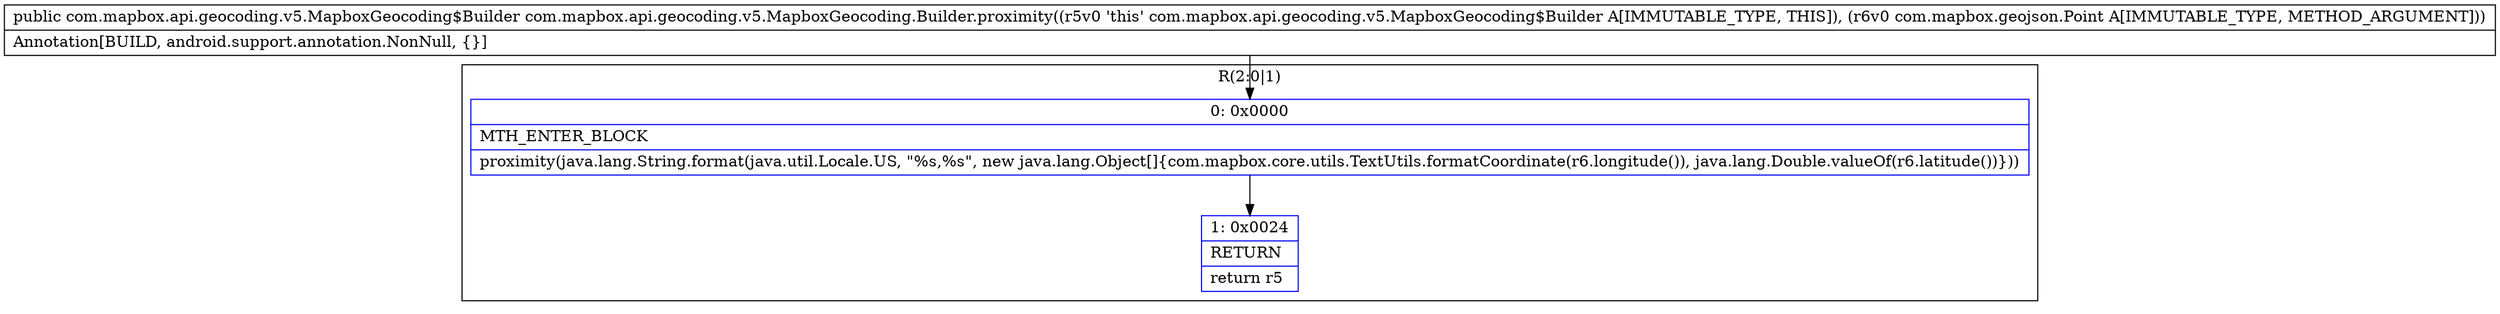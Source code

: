 digraph "CFG forcom.mapbox.api.geocoding.v5.MapboxGeocoding.Builder.proximity(Lcom\/mapbox\/geojson\/Point;)Lcom\/mapbox\/api\/geocoding\/v5\/MapboxGeocoding$Builder;" {
subgraph cluster_Region_1488420312 {
label = "R(2:0|1)";
node [shape=record,color=blue];
Node_0 [shape=record,label="{0\:\ 0x0000|MTH_ENTER_BLOCK\l|proximity(java.lang.String.format(java.util.Locale.US, \"%s,%s\", new java.lang.Object[]\{com.mapbox.core.utils.TextUtils.formatCoordinate(r6.longitude()), java.lang.Double.valueOf(r6.latitude())\}))\l}"];
Node_1 [shape=record,label="{1\:\ 0x0024|RETURN\l|return r5\l}"];
}
MethodNode[shape=record,label="{public com.mapbox.api.geocoding.v5.MapboxGeocoding$Builder com.mapbox.api.geocoding.v5.MapboxGeocoding.Builder.proximity((r5v0 'this' com.mapbox.api.geocoding.v5.MapboxGeocoding$Builder A[IMMUTABLE_TYPE, THIS]), (r6v0 com.mapbox.geojson.Point A[IMMUTABLE_TYPE, METHOD_ARGUMENT]))  | Annotation[BUILD, android.support.annotation.NonNull, \{\}]\l}"];
MethodNode -> Node_0;
Node_0 -> Node_1;
}

